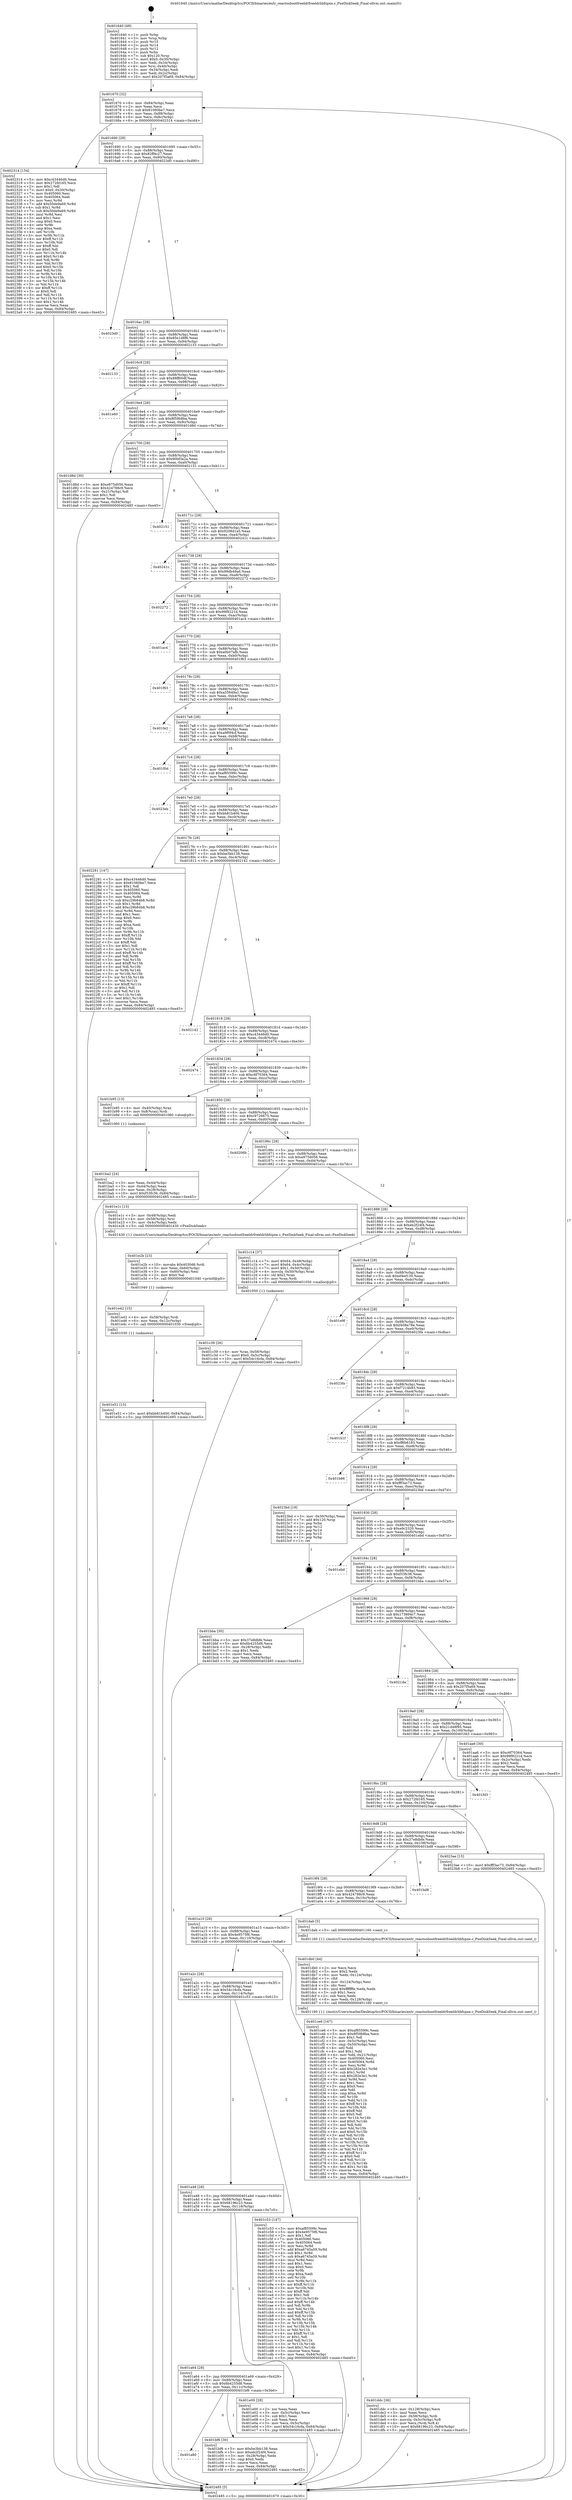 digraph "0x401640" {
  label = "0x401640 (/mnt/c/Users/mathe/Desktop/tcc/POCII/binaries/extr_reactosbootfreeldrfreeldrlibfspxe.c_PxeDiskSeek_Final-ollvm.out::main(0))"
  labelloc = "t"
  node[shape=record]

  Entry [label="",width=0.3,height=0.3,shape=circle,fillcolor=black,style=filled]
  "0x401670" [label="{
     0x401670 [32]\l
     | [instrs]\l
     &nbsp;&nbsp;0x401670 \<+6\>: mov -0x84(%rbp),%eax\l
     &nbsp;&nbsp;0x401676 \<+2\>: mov %eax,%ecx\l
     &nbsp;&nbsp;0x401678 \<+6\>: sub $0x81060be7,%ecx\l
     &nbsp;&nbsp;0x40167e \<+6\>: mov %eax,-0x88(%rbp)\l
     &nbsp;&nbsp;0x401684 \<+6\>: mov %ecx,-0x8c(%rbp)\l
     &nbsp;&nbsp;0x40168a \<+6\>: je 0000000000402314 \<main+0xcd4\>\l
  }"]
  "0x402314" [label="{
     0x402314 [154]\l
     | [instrs]\l
     &nbsp;&nbsp;0x402314 \<+5\>: mov $0xc43446d0,%eax\l
     &nbsp;&nbsp;0x402319 \<+5\>: mov $0x272fd165,%ecx\l
     &nbsp;&nbsp;0x40231e \<+2\>: mov $0x1,%dl\l
     &nbsp;&nbsp;0x402320 \<+7\>: movl $0x0,-0x30(%rbp)\l
     &nbsp;&nbsp;0x402327 \<+7\>: mov 0x405060,%esi\l
     &nbsp;&nbsp;0x40232e \<+7\>: mov 0x405064,%edi\l
     &nbsp;&nbsp;0x402335 \<+3\>: mov %esi,%r8d\l
     &nbsp;&nbsp;0x402338 \<+7\>: add $0x50de9a69,%r8d\l
     &nbsp;&nbsp;0x40233f \<+4\>: sub $0x1,%r8d\l
     &nbsp;&nbsp;0x402343 \<+7\>: sub $0x50de9a69,%r8d\l
     &nbsp;&nbsp;0x40234a \<+4\>: imul %r8d,%esi\l
     &nbsp;&nbsp;0x40234e \<+3\>: and $0x1,%esi\l
     &nbsp;&nbsp;0x402351 \<+3\>: cmp $0x0,%esi\l
     &nbsp;&nbsp;0x402354 \<+4\>: sete %r9b\l
     &nbsp;&nbsp;0x402358 \<+3\>: cmp $0xa,%edi\l
     &nbsp;&nbsp;0x40235b \<+4\>: setl %r10b\l
     &nbsp;&nbsp;0x40235f \<+3\>: mov %r9b,%r11b\l
     &nbsp;&nbsp;0x402362 \<+4\>: xor $0xff,%r11b\l
     &nbsp;&nbsp;0x402366 \<+3\>: mov %r10b,%bl\l
     &nbsp;&nbsp;0x402369 \<+3\>: xor $0xff,%bl\l
     &nbsp;&nbsp;0x40236c \<+3\>: xor $0x0,%dl\l
     &nbsp;&nbsp;0x40236f \<+3\>: mov %r11b,%r14b\l
     &nbsp;&nbsp;0x402372 \<+4\>: and $0x0,%r14b\l
     &nbsp;&nbsp;0x402376 \<+3\>: and %dl,%r9b\l
     &nbsp;&nbsp;0x402379 \<+3\>: mov %bl,%r15b\l
     &nbsp;&nbsp;0x40237c \<+4\>: and $0x0,%r15b\l
     &nbsp;&nbsp;0x402380 \<+3\>: and %dl,%r10b\l
     &nbsp;&nbsp;0x402383 \<+3\>: or %r9b,%r14b\l
     &nbsp;&nbsp;0x402386 \<+3\>: or %r10b,%r15b\l
     &nbsp;&nbsp;0x402389 \<+3\>: xor %r15b,%r14b\l
     &nbsp;&nbsp;0x40238c \<+3\>: or %bl,%r11b\l
     &nbsp;&nbsp;0x40238f \<+4\>: xor $0xff,%r11b\l
     &nbsp;&nbsp;0x402393 \<+3\>: or $0x0,%dl\l
     &nbsp;&nbsp;0x402396 \<+3\>: and %dl,%r11b\l
     &nbsp;&nbsp;0x402399 \<+3\>: or %r11b,%r14b\l
     &nbsp;&nbsp;0x40239c \<+4\>: test $0x1,%r14b\l
     &nbsp;&nbsp;0x4023a0 \<+3\>: cmovne %ecx,%eax\l
     &nbsp;&nbsp;0x4023a3 \<+6\>: mov %eax,-0x84(%rbp)\l
     &nbsp;&nbsp;0x4023a9 \<+5\>: jmp 0000000000402485 \<main+0xe45\>\l
  }"]
  "0x401690" [label="{
     0x401690 [28]\l
     | [instrs]\l
     &nbsp;&nbsp;0x401690 \<+5\>: jmp 0000000000401695 \<main+0x55\>\l
     &nbsp;&nbsp;0x401695 \<+6\>: mov -0x88(%rbp),%eax\l
     &nbsp;&nbsp;0x40169b \<+5\>: sub $0x82ff4c27,%eax\l
     &nbsp;&nbsp;0x4016a0 \<+6\>: mov %eax,-0x90(%rbp)\l
     &nbsp;&nbsp;0x4016a6 \<+6\>: je 00000000004023d0 \<main+0xd90\>\l
  }"]
  Exit [label="",width=0.3,height=0.3,shape=circle,fillcolor=black,style=filled,peripheries=2]
  "0x4023d0" [label="{
     0x4023d0\l
  }", style=dashed]
  "0x4016ac" [label="{
     0x4016ac [28]\l
     | [instrs]\l
     &nbsp;&nbsp;0x4016ac \<+5\>: jmp 00000000004016b1 \<main+0x71\>\l
     &nbsp;&nbsp;0x4016b1 \<+6\>: mov -0x88(%rbp),%eax\l
     &nbsp;&nbsp;0x4016b7 \<+5\>: sub $0x85e1d8f6,%eax\l
     &nbsp;&nbsp;0x4016bc \<+6\>: mov %eax,-0x94(%rbp)\l
     &nbsp;&nbsp;0x4016c2 \<+6\>: je 0000000000402133 \<main+0xaf3\>\l
  }"]
  "0x401e51" [label="{
     0x401e51 [15]\l
     | [instrs]\l
     &nbsp;&nbsp;0x401e51 \<+10\>: movl $0xbb81b400,-0x84(%rbp)\l
     &nbsp;&nbsp;0x401e5b \<+5\>: jmp 0000000000402485 \<main+0xe45\>\l
  }"]
  "0x402133" [label="{
     0x402133\l
  }", style=dashed]
  "0x4016c8" [label="{
     0x4016c8 [28]\l
     | [instrs]\l
     &nbsp;&nbsp;0x4016c8 \<+5\>: jmp 00000000004016cd \<main+0x8d\>\l
     &nbsp;&nbsp;0x4016cd \<+6\>: mov -0x88(%rbp),%eax\l
     &nbsp;&nbsp;0x4016d3 \<+5\>: sub $0x88ff00df,%eax\l
     &nbsp;&nbsp;0x4016d8 \<+6\>: mov %eax,-0x98(%rbp)\l
     &nbsp;&nbsp;0x4016de \<+6\>: je 0000000000401e60 \<main+0x820\>\l
  }"]
  "0x401e42" [label="{
     0x401e42 [15]\l
     | [instrs]\l
     &nbsp;&nbsp;0x401e42 \<+4\>: mov -0x58(%rbp),%rdi\l
     &nbsp;&nbsp;0x401e46 \<+6\>: mov %eax,-0x12c(%rbp)\l
     &nbsp;&nbsp;0x401e4c \<+5\>: call 0000000000401030 \<free@plt\>\l
     | [calls]\l
     &nbsp;&nbsp;0x401030 \{1\} (unknown)\l
  }"]
  "0x401e60" [label="{
     0x401e60\l
  }", style=dashed]
  "0x4016e4" [label="{
     0x4016e4 [28]\l
     | [instrs]\l
     &nbsp;&nbsp;0x4016e4 \<+5\>: jmp 00000000004016e9 \<main+0xa9\>\l
     &nbsp;&nbsp;0x4016e9 \<+6\>: mov -0x88(%rbp),%eax\l
     &nbsp;&nbsp;0x4016ef \<+5\>: sub $0x8f59b8ba,%eax\l
     &nbsp;&nbsp;0x4016f4 \<+6\>: mov %eax,-0x9c(%rbp)\l
     &nbsp;&nbsp;0x4016fa \<+6\>: je 0000000000401d8d \<main+0x74d\>\l
  }"]
  "0x401e2b" [label="{
     0x401e2b [23]\l
     | [instrs]\l
     &nbsp;&nbsp;0x401e2b \<+10\>: movabs $0x4030d6,%rdi\l
     &nbsp;&nbsp;0x401e35 \<+3\>: mov %eax,-0x60(%rbp)\l
     &nbsp;&nbsp;0x401e38 \<+3\>: mov -0x60(%rbp),%esi\l
     &nbsp;&nbsp;0x401e3b \<+2\>: mov $0x0,%al\l
     &nbsp;&nbsp;0x401e3d \<+5\>: call 0000000000401040 \<printf@plt\>\l
     | [calls]\l
     &nbsp;&nbsp;0x401040 \{1\} (unknown)\l
  }"]
  "0x401d8d" [label="{
     0x401d8d [30]\l
     | [instrs]\l
     &nbsp;&nbsp;0x401d8d \<+5\>: mov $0xe975d056,%eax\l
     &nbsp;&nbsp;0x401d92 \<+5\>: mov $0x424788c9,%ecx\l
     &nbsp;&nbsp;0x401d97 \<+3\>: mov -0x21(%rbp),%dl\l
     &nbsp;&nbsp;0x401d9a \<+3\>: test $0x1,%dl\l
     &nbsp;&nbsp;0x401d9d \<+3\>: cmovne %ecx,%eax\l
     &nbsp;&nbsp;0x401da0 \<+6\>: mov %eax,-0x84(%rbp)\l
     &nbsp;&nbsp;0x401da6 \<+5\>: jmp 0000000000402485 \<main+0xe45\>\l
  }"]
  "0x401700" [label="{
     0x401700 [28]\l
     | [instrs]\l
     &nbsp;&nbsp;0x401700 \<+5\>: jmp 0000000000401705 \<main+0xc5\>\l
     &nbsp;&nbsp;0x401705 \<+6\>: mov -0x88(%rbp),%eax\l
     &nbsp;&nbsp;0x40170b \<+5\>: sub $0x90bf3a2a,%eax\l
     &nbsp;&nbsp;0x401710 \<+6\>: mov %eax,-0xa0(%rbp)\l
     &nbsp;&nbsp;0x401716 \<+6\>: je 0000000000402151 \<main+0xb11\>\l
  }"]
  "0x401ddc" [label="{
     0x401ddc [36]\l
     | [instrs]\l
     &nbsp;&nbsp;0x401ddc \<+6\>: mov -0x128(%rbp),%ecx\l
     &nbsp;&nbsp;0x401de2 \<+3\>: imul %eax,%ecx\l
     &nbsp;&nbsp;0x401de5 \<+4\>: mov -0x58(%rbp),%rdi\l
     &nbsp;&nbsp;0x401de9 \<+4\>: movslq -0x5c(%rbp),%r8\l
     &nbsp;&nbsp;0x401ded \<+4\>: mov %ecx,(%rdi,%r8,4)\l
     &nbsp;&nbsp;0x401df1 \<+10\>: movl $0x68196c23,-0x84(%rbp)\l
     &nbsp;&nbsp;0x401dfb \<+5\>: jmp 0000000000402485 \<main+0xe45\>\l
  }"]
  "0x402151" [label="{
     0x402151\l
  }", style=dashed]
  "0x40171c" [label="{
     0x40171c [28]\l
     | [instrs]\l
     &nbsp;&nbsp;0x40171c \<+5\>: jmp 0000000000401721 \<main+0xe1\>\l
     &nbsp;&nbsp;0x401721 \<+6\>: mov -0x88(%rbp),%eax\l
     &nbsp;&nbsp;0x401727 \<+5\>: sub $0x9208d1a5,%eax\l
     &nbsp;&nbsp;0x40172c \<+6\>: mov %eax,-0xa4(%rbp)\l
     &nbsp;&nbsp;0x401732 \<+6\>: je 000000000040241c \<main+0xddc\>\l
  }"]
  "0x401db0" [label="{
     0x401db0 [44]\l
     | [instrs]\l
     &nbsp;&nbsp;0x401db0 \<+2\>: xor %ecx,%ecx\l
     &nbsp;&nbsp;0x401db2 \<+5\>: mov $0x2,%edx\l
     &nbsp;&nbsp;0x401db7 \<+6\>: mov %edx,-0x124(%rbp)\l
     &nbsp;&nbsp;0x401dbd \<+1\>: cltd\l
     &nbsp;&nbsp;0x401dbe \<+6\>: mov -0x124(%rbp),%esi\l
     &nbsp;&nbsp;0x401dc4 \<+2\>: idiv %esi\l
     &nbsp;&nbsp;0x401dc6 \<+6\>: imul $0xfffffffe,%edx,%edx\l
     &nbsp;&nbsp;0x401dcc \<+3\>: sub $0x1,%ecx\l
     &nbsp;&nbsp;0x401dcf \<+2\>: sub %ecx,%edx\l
     &nbsp;&nbsp;0x401dd1 \<+6\>: mov %edx,-0x128(%rbp)\l
     &nbsp;&nbsp;0x401dd7 \<+5\>: call 0000000000401160 \<next_i\>\l
     | [calls]\l
     &nbsp;&nbsp;0x401160 \{1\} (/mnt/c/Users/mathe/Desktop/tcc/POCII/binaries/extr_reactosbootfreeldrfreeldrlibfspxe.c_PxeDiskSeek_Final-ollvm.out::next_i)\l
  }"]
  "0x40241c" [label="{
     0x40241c\l
  }", style=dashed]
  "0x401738" [label="{
     0x401738 [28]\l
     | [instrs]\l
     &nbsp;&nbsp;0x401738 \<+5\>: jmp 000000000040173d \<main+0xfd\>\l
     &nbsp;&nbsp;0x40173d \<+6\>: mov -0x88(%rbp),%eax\l
     &nbsp;&nbsp;0x401743 \<+5\>: sub $0x99db49ad,%eax\l
     &nbsp;&nbsp;0x401748 \<+6\>: mov %eax,-0xa8(%rbp)\l
     &nbsp;&nbsp;0x40174e \<+6\>: je 0000000000402272 \<main+0xc32\>\l
  }"]
  "0x401c39" [label="{
     0x401c39 [26]\l
     | [instrs]\l
     &nbsp;&nbsp;0x401c39 \<+4\>: mov %rax,-0x58(%rbp)\l
     &nbsp;&nbsp;0x401c3d \<+7\>: movl $0x0,-0x5c(%rbp)\l
     &nbsp;&nbsp;0x401c44 \<+10\>: movl $0x54c16cfa,-0x84(%rbp)\l
     &nbsp;&nbsp;0x401c4e \<+5\>: jmp 0000000000402485 \<main+0xe45\>\l
  }"]
  "0x402272" [label="{
     0x402272\l
  }", style=dashed]
  "0x401754" [label="{
     0x401754 [28]\l
     | [instrs]\l
     &nbsp;&nbsp;0x401754 \<+5\>: jmp 0000000000401759 \<main+0x119\>\l
     &nbsp;&nbsp;0x401759 \<+6\>: mov -0x88(%rbp),%eax\l
     &nbsp;&nbsp;0x40175f \<+5\>: sub $0x99f9221d,%eax\l
     &nbsp;&nbsp;0x401764 \<+6\>: mov %eax,-0xac(%rbp)\l
     &nbsp;&nbsp;0x40176a \<+6\>: je 0000000000401ac4 \<main+0x484\>\l
  }"]
  "0x401a80" [label="{
     0x401a80\l
  }", style=dashed]
  "0x401ac4" [label="{
     0x401ac4\l
  }", style=dashed]
  "0x401770" [label="{
     0x401770 [28]\l
     | [instrs]\l
     &nbsp;&nbsp;0x401770 \<+5\>: jmp 0000000000401775 \<main+0x135\>\l
     &nbsp;&nbsp;0x401775 \<+6\>: mov -0x88(%rbp),%eax\l
     &nbsp;&nbsp;0x40177b \<+5\>: sub $0xa0b07afb,%eax\l
     &nbsp;&nbsp;0x401780 \<+6\>: mov %eax,-0xb0(%rbp)\l
     &nbsp;&nbsp;0x401786 \<+6\>: je 0000000000401f63 \<main+0x923\>\l
  }"]
  "0x401bf6" [label="{
     0x401bf6 [30]\l
     | [instrs]\l
     &nbsp;&nbsp;0x401bf6 \<+5\>: mov $0xbe3bb138,%eax\l
     &nbsp;&nbsp;0x401bfb \<+5\>: mov $0xeb2f24f4,%ecx\l
     &nbsp;&nbsp;0x401c00 \<+3\>: mov -0x28(%rbp),%edx\l
     &nbsp;&nbsp;0x401c03 \<+3\>: cmp $0x0,%edx\l
     &nbsp;&nbsp;0x401c06 \<+3\>: cmove %ecx,%eax\l
     &nbsp;&nbsp;0x401c09 \<+6\>: mov %eax,-0x84(%rbp)\l
     &nbsp;&nbsp;0x401c0f \<+5\>: jmp 0000000000402485 \<main+0xe45\>\l
  }"]
  "0x401f63" [label="{
     0x401f63\l
  }", style=dashed]
  "0x40178c" [label="{
     0x40178c [28]\l
     | [instrs]\l
     &nbsp;&nbsp;0x40178c \<+5\>: jmp 0000000000401791 \<main+0x151\>\l
     &nbsp;&nbsp;0x401791 \<+6\>: mov -0x88(%rbp),%eax\l
     &nbsp;&nbsp;0x401797 \<+5\>: sub $0xa55849a1,%eax\l
     &nbsp;&nbsp;0x40179c \<+6\>: mov %eax,-0xb4(%rbp)\l
     &nbsp;&nbsp;0x4017a2 \<+6\>: je 0000000000401fe2 \<main+0x9a2\>\l
  }"]
  "0x401a64" [label="{
     0x401a64 [28]\l
     | [instrs]\l
     &nbsp;&nbsp;0x401a64 \<+5\>: jmp 0000000000401a69 \<main+0x429\>\l
     &nbsp;&nbsp;0x401a69 \<+6\>: mov -0x88(%rbp),%eax\l
     &nbsp;&nbsp;0x401a6f \<+5\>: sub $0x6b4255d8,%eax\l
     &nbsp;&nbsp;0x401a74 \<+6\>: mov %eax,-0x11c(%rbp)\l
     &nbsp;&nbsp;0x401a7a \<+6\>: je 0000000000401bf6 \<main+0x5b6\>\l
  }"]
  "0x401fe2" [label="{
     0x401fe2\l
  }", style=dashed]
  "0x4017a8" [label="{
     0x4017a8 [28]\l
     | [instrs]\l
     &nbsp;&nbsp;0x4017a8 \<+5\>: jmp 00000000004017ad \<main+0x16d\>\l
     &nbsp;&nbsp;0x4017ad \<+6\>: mov -0x88(%rbp),%eax\l
     &nbsp;&nbsp;0x4017b3 \<+5\>: sub $0xa9f0f4cf,%eax\l
     &nbsp;&nbsp;0x4017b8 \<+6\>: mov %eax,-0xb8(%rbp)\l
     &nbsp;&nbsp;0x4017be \<+6\>: je 0000000000401f0d \<main+0x8cd\>\l
  }"]
  "0x401e00" [label="{
     0x401e00 [28]\l
     | [instrs]\l
     &nbsp;&nbsp;0x401e00 \<+2\>: xor %eax,%eax\l
     &nbsp;&nbsp;0x401e02 \<+3\>: mov -0x5c(%rbp),%ecx\l
     &nbsp;&nbsp;0x401e05 \<+3\>: sub $0x1,%eax\l
     &nbsp;&nbsp;0x401e08 \<+2\>: sub %eax,%ecx\l
     &nbsp;&nbsp;0x401e0a \<+3\>: mov %ecx,-0x5c(%rbp)\l
     &nbsp;&nbsp;0x401e0d \<+10\>: movl $0x54c16cfa,-0x84(%rbp)\l
     &nbsp;&nbsp;0x401e17 \<+5\>: jmp 0000000000402485 \<main+0xe45\>\l
  }"]
  "0x401f0d" [label="{
     0x401f0d\l
  }", style=dashed]
  "0x4017c4" [label="{
     0x4017c4 [28]\l
     | [instrs]\l
     &nbsp;&nbsp;0x4017c4 \<+5\>: jmp 00000000004017c9 \<main+0x189\>\l
     &nbsp;&nbsp;0x4017c9 \<+6\>: mov -0x88(%rbp),%eax\l
     &nbsp;&nbsp;0x4017cf \<+5\>: sub $0xaf85599c,%eax\l
     &nbsp;&nbsp;0x4017d4 \<+6\>: mov %eax,-0xbc(%rbp)\l
     &nbsp;&nbsp;0x4017da \<+6\>: je 00000000004023eb \<main+0xdab\>\l
  }"]
  "0x401a48" [label="{
     0x401a48 [28]\l
     | [instrs]\l
     &nbsp;&nbsp;0x401a48 \<+5\>: jmp 0000000000401a4d \<main+0x40d\>\l
     &nbsp;&nbsp;0x401a4d \<+6\>: mov -0x88(%rbp),%eax\l
     &nbsp;&nbsp;0x401a53 \<+5\>: sub $0x68196c23,%eax\l
     &nbsp;&nbsp;0x401a58 \<+6\>: mov %eax,-0x118(%rbp)\l
     &nbsp;&nbsp;0x401a5e \<+6\>: je 0000000000401e00 \<main+0x7c0\>\l
  }"]
  "0x4023eb" [label="{
     0x4023eb\l
  }", style=dashed]
  "0x4017e0" [label="{
     0x4017e0 [28]\l
     | [instrs]\l
     &nbsp;&nbsp;0x4017e0 \<+5\>: jmp 00000000004017e5 \<main+0x1a5\>\l
     &nbsp;&nbsp;0x4017e5 \<+6\>: mov -0x88(%rbp),%eax\l
     &nbsp;&nbsp;0x4017eb \<+5\>: sub $0xbb81b400,%eax\l
     &nbsp;&nbsp;0x4017f0 \<+6\>: mov %eax,-0xc0(%rbp)\l
     &nbsp;&nbsp;0x4017f6 \<+6\>: je 0000000000402281 \<main+0xc41\>\l
  }"]
  "0x401c53" [label="{
     0x401c53 [147]\l
     | [instrs]\l
     &nbsp;&nbsp;0x401c53 \<+5\>: mov $0xaf85599c,%eax\l
     &nbsp;&nbsp;0x401c58 \<+5\>: mov $0x4e9575f6,%ecx\l
     &nbsp;&nbsp;0x401c5d \<+2\>: mov $0x1,%dl\l
     &nbsp;&nbsp;0x401c5f \<+7\>: mov 0x405060,%esi\l
     &nbsp;&nbsp;0x401c66 \<+7\>: mov 0x405064,%edi\l
     &nbsp;&nbsp;0x401c6d \<+3\>: mov %esi,%r8d\l
     &nbsp;&nbsp;0x401c70 \<+7\>: add $0xa6745a59,%r8d\l
     &nbsp;&nbsp;0x401c77 \<+4\>: sub $0x1,%r8d\l
     &nbsp;&nbsp;0x401c7b \<+7\>: sub $0xa6745a59,%r8d\l
     &nbsp;&nbsp;0x401c82 \<+4\>: imul %r8d,%esi\l
     &nbsp;&nbsp;0x401c86 \<+3\>: and $0x1,%esi\l
     &nbsp;&nbsp;0x401c89 \<+3\>: cmp $0x0,%esi\l
     &nbsp;&nbsp;0x401c8c \<+4\>: sete %r9b\l
     &nbsp;&nbsp;0x401c90 \<+3\>: cmp $0xa,%edi\l
     &nbsp;&nbsp;0x401c93 \<+4\>: setl %r10b\l
     &nbsp;&nbsp;0x401c97 \<+3\>: mov %r9b,%r11b\l
     &nbsp;&nbsp;0x401c9a \<+4\>: xor $0xff,%r11b\l
     &nbsp;&nbsp;0x401c9e \<+3\>: mov %r10b,%bl\l
     &nbsp;&nbsp;0x401ca1 \<+3\>: xor $0xff,%bl\l
     &nbsp;&nbsp;0x401ca4 \<+3\>: xor $0x1,%dl\l
     &nbsp;&nbsp;0x401ca7 \<+3\>: mov %r11b,%r14b\l
     &nbsp;&nbsp;0x401caa \<+4\>: and $0xff,%r14b\l
     &nbsp;&nbsp;0x401cae \<+3\>: and %dl,%r9b\l
     &nbsp;&nbsp;0x401cb1 \<+3\>: mov %bl,%r15b\l
     &nbsp;&nbsp;0x401cb4 \<+4\>: and $0xff,%r15b\l
     &nbsp;&nbsp;0x401cb8 \<+3\>: and %dl,%r10b\l
     &nbsp;&nbsp;0x401cbb \<+3\>: or %r9b,%r14b\l
     &nbsp;&nbsp;0x401cbe \<+3\>: or %r10b,%r15b\l
     &nbsp;&nbsp;0x401cc1 \<+3\>: xor %r15b,%r14b\l
     &nbsp;&nbsp;0x401cc4 \<+3\>: or %bl,%r11b\l
     &nbsp;&nbsp;0x401cc7 \<+4\>: xor $0xff,%r11b\l
     &nbsp;&nbsp;0x401ccb \<+3\>: or $0x1,%dl\l
     &nbsp;&nbsp;0x401cce \<+3\>: and %dl,%r11b\l
     &nbsp;&nbsp;0x401cd1 \<+3\>: or %r11b,%r14b\l
     &nbsp;&nbsp;0x401cd4 \<+4\>: test $0x1,%r14b\l
     &nbsp;&nbsp;0x401cd8 \<+3\>: cmovne %ecx,%eax\l
     &nbsp;&nbsp;0x401cdb \<+6\>: mov %eax,-0x84(%rbp)\l
     &nbsp;&nbsp;0x401ce1 \<+5\>: jmp 0000000000402485 \<main+0xe45\>\l
  }"]
  "0x402281" [label="{
     0x402281 [147]\l
     | [instrs]\l
     &nbsp;&nbsp;0x402281 \<+5\>: mov $0xc43446d0,%eax\l
     &nbsp;&nbsp;0x402286 \<+5\>: mov $0x81060be7,%ecx\l
     &nbsp;&nbsp;0x40228b \<+2\>: mov $0x1,%dl\l
     &nbsp;&nbsp;0x40228d \<+7\>: mov 0x405060,%esi\l
     &nbsp;&nbsp;0x402294 \<+7\>: mov 0x405064,%edi\l
     &nbsp;&nbsp;0x40229b \<+3\>: mov %esi,%r8d\l
     &nbsp;&nbsp;0x40229e \<+7\>: sub $0xc29b84b8,%r8d\l
     &nbsp;&nbsp;0x4022a5 \<+4\>: sub $0x1,%r8d\l
     &nbsp;&nbsp;0x4022a9 \<+7\>: add $0xc29b84b8,%r8d\l
     &nbsp;&nbsp;0x4022b0 \<+4\>: imul %r8d,%esi\l
     &nbsp;&nbsp;0x4022b4 \<+3\>: and $0x1,%esi\l
     &nbsp;&nbsp;0x4022b7 \<+3\>: cmp $0x0,%esi\l
     &nbsp;&nbsp;0x4022ba \<+4\>: sete %r9b\l
     &nbsp;&nbsp;0x4022be \<+3\>: cmp $0xa,%edi\l
     &nbsp;&nbsp;0x4022c1 \<+4\>: setl %r10b\l
     &nbsp;&nbsp;0x4022c5 \<+3\>: mov %r9b,%r11b\l
     &nbsp;&nbsp;0x4022c8 \<+4\>: xor $0xff,%r11b\l
     &nbsp;&nbsp;0x4022cc \<+3\>: mov %r10b,%bl\l
     &nbsp;&nbsp;0x4022cf \<+3\>: xor $0xff,%bl\l
     &nbsp;&nbsp;0x4022d2 \<+3\>: xor $0x1,%dl\l
     &nbsp;&nbsp;0x4022d5 \<+3\>: mov %r11b,%r14b\l
     &nbsp;&nbsp;0x4022d8 \<+4\>: and $0xff,%r14b\l
     &nbsp;&nbsp;0x4022dc \<+3\>: and %dl,%r9b\l
     &nbsp;&nbsp;0x4022df \<+3\>: mov %bl,%r15b\l
     &nbsp;&nbsp;0x4022e2 \<+4\>: and $0xff,%r15b\l
     &nbsp;&nbsp;0x4022e6 \<+3\>: and %dl,%r10b\l
     &nbsp;&nbsp;0x4022e9 \<+3\>: or %r9b,%r14b\l
     &nbsp;&nbsp;0x4022ec \<+3\>: or %r10b,%r15b\l
     &nbsp;&nbsp;0x4022ef \<+3\>: xor %r15b,%r14b\l
     &nbsp;&nbsp;0x4022f2 \<+3\>: or %bl,%r11b\l
     &nbsp;&nbsp;0x4022f5 \<+4\>: xor $0xff,%r11b\l
     &nbsp;&nbsp;0x4022f9 \<+3\>: or $0x1,%dl\l
     &nbsp;&nbsp;0x4022fc \<+3\>: and %dl,%r11b\l
     &nbsp;&nbsp;0x4022ff \<+3\>: or %r11b,%r14b\l
     &nbsp;&nbsp;0x402302 \<+4\>: test $0x1,%r14b\l
     &nbsp;&nbsp;0x402306 \<+3\>: cmovne %ecx,%eax\l
     &nbsp;&nbsp;0x402309 \<+6\>: mov %eax,-0x84(%rbp)\l
     &nbsp;&nbsp;0x40230f \<+5\>: jmp 0000000000402485 \<main+0xe45\>\l
  }"]
  "0x4017fc" [label="{
     0x4017fc [28]\l
     | [instrs]\l
     &nbsp;&nbsp;0x4017fc \<+5\>: jmp 0000000000401801 \<main+0x1c1\>\l
     &nbsp;&nbsp;0x401801 \<+6\>: mov -0x88(%rbp),%eax\l
     &nbsp;&nbsp;0x401807 \<+5\>: sub $0xbe3bb138,%eax\l
     &nbsp;&nbsp;0x40180c \<+6\>: mov %eax,-0xc4(%rbp)\l
     &nbsp;&nbsp;0x401812 \<+6\>: je 0000000000402142 \<main+0xb02\>\l
  }"]
  "0x401a2c" [label="{
     0x401a2c [28]\l
     | [instrs]\l
     &nbsp;&nbsp;0x401a2c \<+5\>: jmp 0000000000401a31 \<main+0x3f1\>\l
     &nbsp;&nbsp;0x401a31 \<+6\>: mov -0x88(%rbp),%eax\l
     &nbsp;&nbsp;0x401a37 \<+5\>: sub $0x54c16cfa,%eax\l
     &nbsp;&nbsp;0x401a3c \<+6\>: mov %eax,-0x114(%rbp)\l
     &nbsp;&nbsp;0x401a42 \<+6\>: je 0000000000401c53 \<main+0x613\>\l
  }"]
  "0x402142" [label="{
     0x402142\l
  }", style=dashed]
  "0x401818" [label="{
     0x401818 [28]\l
     | [instrs]\l
     &nbsp;&nbsp;0x401818 \<+5\>: jmp 000000000040181d \<main+0x1dd\>\l
     &nbsp;&nbsp;0x40181d \<+6\>: mov -0x88(%rbp),%eax\l
     &nbsp;&nbsp;0x401823 \<+5\>: sub $0xc43446d0,%eax\l
     &nbsp;&nbsp;0x401828 \<+6\>: mov %eax,-0xc8(%rbp)\l
     &nbsp;&nbsp;0x40182e \<+6\>: je 0000000000402474 \<main+0xe34\>\l
  }"]
  "0x401ce6" [label="{
     0x401ce6 [167]\l
     | [instrs]\l
     &nbsp;&nbsp;0x401ce6 \<+5\>: mov $0xaf85599c,%eax\l
     &nbsp;&nbsp;0x401ceb \<+5\>: mov $0x8f59b8ba,%ecx\l
     &nbsp;&nbsp;0x401cf0 \<+2\>: mov $0x1,%dl\l
     &nbsp;&nbsp;0x401cf2 \<+3\>: mov -0x5c(%rbp),%esi\l
     &nbsp;&nbsp;0x401cf5 \<+3\>: cmp -0x50(%rbp),%esi\l
     &nbsp;&nbsp;0x401cf8 \<+4\>: setl %dil\l
     &nbsp;&nbsp;0x401cfc \<+4\>: and $0x1,%dil\l
     &nbsp;&nbsp;0x401d00 \<+4\>: mov %dil,-0x21(%rbp)\l
     &nbsp;&nbsp;0x401d04 \<+7\>: mov 0x405060,%esi\l
     &nbsp;&nbsp;0x401d0b \<+8\>: mov 0x405064,%r8d\l
     &nbsp;&nbsp;0x401d13 \<+3\>: mov %esi,%r9d\l
     &nbsp;&nbsp;0x401d16 \<+7\>: add $0x282e3e1,%r9d\l
     &nbsp;&nbsp;0x401d1d \<+4\>: sub $0x1,%r9d\l
     &nbsp;&nbsp;0x401d21 \<+7\>: sub $0x282e3e1,%r9d\l
     &nbsp;&nbsp;0x401d28 \<+4\>: imul %r9d,%esi\l
     &nbsp;&nbsp;0x401d2c \<+3\>: and $0x1,%esi\l
     &nbsp;&nbsp;0x401d2f \<+3\>: cmp $0x0,%esi\l
     &nbsp;&nbsp;0x401d32 \<+4\>: sete %dil\l
     &nbsp;&nbsp;0x401d36 \<+4\>: cmp $0xa,%r8d\l
     &nbsp;&nbsp;0x401d3a \<+4\>: setl %r10b\l
     &nbsp;&nbsp;0x401d3e \<+3\>: mov %dil,%r11b\l
     &nbsp;&nbsp;0x401d41 \<+4\>: xor $0xff,%r11b\l
     &nbsp;&nbsp;0x401d45 \<+3\>: mov %r10b,%bl\l
     &nbsp;&nbsp;0x401d48 \<+3\>: xor $0xff,%bl\l
     &nbsp;&nbsp;0x401d4b \<+3\>: xor $0x0,%dl\l
     &nbsp;&nbsp;0x401d4e \<+3\>: mov %r11b,%r14b\l
     &nbsp;&nbsp;0x401d51 \<+4\>: and $0x0,%r14b\l
     &nbsp;&nbsp;0x401d55 \<+3\>: and %dl,%dil\l
     &nbsp;&nbsp;0x401d58 \<+3\>: mov %bl,%r15b\l
     &nbsp;&nbsp;0x401d5b \<+4\>: and $0x0,%r15b\l
     &nbsp;&nbsp;0x401d5f \<+3\>: and %dl,%r10b\l
     &nbsp;&nbsp;0x401d62 \<+3\>: or %dil,%r14b\l
     &nbsp;&nbsp;0x401d65 \<+3\>: or %r10b,%r15b\l
     &nbsp;&nbsp;0x401d68 \<+3\>: xor %r15b,%r14b\l
     &nbsp;&nbsp;0x401d6b \<+3\>: or %bl,%r11b\l
     &nbsp;&nbsp;0x401d6e \<+4\>: xor $0xff,%r11b\l
     &nbsp;&nbsp;0x401d72 \<+3\>: or $0x0,%dl\l
     &nbsp;&nbsp;0x401d75 \<+3\>: and %dl,%r11b\l
     &nbsp;&nbsp;0x401d78 \<+3\>: or %r11b,%r14b\l
     &nbsp;&nbsp;0x401d7b \<+4\>: test $0x1,%r14b\l
     &nbsp;&nbsp;0x401d7f \<+3\>: cmovne %ecx,%eax\l
     &nbsp;&nbsp;0x401d82 \<+6\>: mov %eax,-0x84(%rbp)\l
     &nbsp;&nbsp;0x401d88 \<+5\>: jmp 0000000000402485 \<main+0xe45\>\l
  }"]
  "0x402474" [label="{
     0x402474\l
  }", style=dashed]
  "0x401834" [label="{
     0x401834 [28]\l
     | [instrs]\l
     &nbsp;&nbsp;0x401834 \<+5\>: jmp 0000000000401839 \<main+0x1f9\>\l
     &nbsp;&nbsp;0x401839 \<+6\>: mov -0x88(%rbp),%eax\l
     &nbsp;&nbsp;0x40183f \<+5\>: sub $0xc6f70364,%eax\l
     &nbsp;&nbsp;0x401844 \<+6\>: mov %eax,-0xcc(%rbp)\l
     &nbsp;&nbsp;0x40184a \<+6\>: je 0000000000401b95 \<main+0x555\>\l
  }"]
  "0x401a10" [label="{
     0x401a10 [28]\l
     | [instrs]\l
     &nbsp;&nbsp;0x401a10 \<+5\>: jmp 0000000000401a15 \<main+0x3d5\>\l
     &nbsp;&nbsp;0x401a15 \<+6\>: mov -0x88(%rbp),%eax\l
     &nbsp;&nbsp;0x401a1b \<+5\>: sub $0x4e9575f6,%eax\l
     &nbsp;&nbsp;0x401a20 \<+6\>: mov %eax,-0x110(%rbp)\l
     &nbsp;&nbsp;0x401a26 \<+6\>: je 0000000000401ce6 \<main+0x6a6\>\l
  }"]
  "0x401b95" [label="{
     0x401b95 [13]\l
     | [instrs]\l
     &nbsp;&nbsp;0x401b95 \<+4\>: mov -0x40(%rbp),%rax\l
     &nbsp;&nbsp;0x401b99 \<+4\>: mov 0x8(%rax),%rdi\l
     &nbsp;&nbsp;0x401b9d \<+5\>: call 0000000000401060 \<atoi@plt\>\l
     | [calls]\l
     &nbsp;&nbsp;0x401060 \{1\} (unknown)\l
  }"]
  "0x401850" [label="{
     0x401850 [28]\l
     | [instrs]\l
     &nbsp;&nbsp;0x401850 \<+5\>: jmp 0000000000401855 \<main+0x215\>\l
     &nbsp;&nbsp;0x401855 \<+6\>: mov -0x88(%rbp),%eax\l
     &nbsp;&nbsp;0x40185b \<+5\>: sub $0xc9726675,%eax\l
     &nbsp;&nbsp;0x401860 \<+6\>: mov %eax,-0xd0(%rbp)\l
     &nbsp;&nbsp;0x401866 \<+6\>: je 000000000040206b \<main+0xa2b\>\l
  }"]
  "0x401dab" [label="{
     0x401dab [5]\l
     | [instrs]\l
     &nbsp;&nbsp;0x401dab \<+5\>: call 0000000000401160 \<next_i\>\l
     | [calls]\l
     &nbsp;&nbsp;0x401160 \{1\} (/mnt/c/Users/mathe/Desktop/tcc/POCII/binaries/extr_reactosbootfreeldrfreeldrlibfspxe.c_PxeDiskSeek_Final-ollvm.out::next_i)\l
  }"]
  "0x40206b" [label="{
     0x40206b\l
  }", style=dashed]
  "0x40186c" [label="{
     0x40186c [28]\l
     | [instrs]\l
     &nbsp;&nbsp;0x40186c \<+5\>: jmp 0000000000401871 \<main+0x231\>\l
     &nbsp;&nbsp;0x401871 \<+6\>: mov -0x88(%rbp),%eax\l
     &nbsp;&nbsp;0x401877 \<+5\>: sub $0xe975d056,%eax\l
     &nbsp;&nbsp;0x40187c \<+6\>: mov %eax,-0xd4(%rbp)\l
     &nbsp;&nbsp;0x401882 \<+6\>: je 0000000000401e1c \<main+0x7dc\>\l
  }"]
  "0x4019f4" [label="{
     0x4019f4 [28]\l
     | [instrs]\l
     &nbsp;&nbsp;0x4019f4 \<+5\>: jmp 00000000004019f9 \<main+0x3b9\>\l
     &nbsp;&nbsp;0x4019f9 \<+6\>: mov -0x88(%rbp),%eax\l
     &nbsp;&nbsp;0x4019ff \<+5\>: sub $0x424788c9,%eax\l
     &nbsp;&nbsp;0x401a04 \<+6\>: mov %eax,-0x10c(%rbp)\l
     &nbsp;&nbsp;0x401a0a \<+6\>: je 0000000000401dab \<main+0x76b\>\l
  }"]
  "0x401e1c" [label="{
     0x401e1c [15]\l
     | [instrs]\l
     &nbsp;&nbsp;0x401e1c \<+3\>: mov -0x48(%rbp),%edi\l
     &nbsp;&nbsp;0x401e1f \<+4\>: mov -0x58(%rbp),%rsi\l
     &nbsp;&nbsp;0x401e23 \<+3\>: mov -0x4c(%rbp),%edx\l
     &nbsp;&nbsp;0x401e26 \<+5\>: call 0000000000401430 \<PxeDiskSeek\>\l
     | [calls]\l
     &nbsp;&nbsp;0x401430 \{1\} (/mnt/c/Users/mathe/Desktop/tcc/POCII/binaries/extr_reactosbootfreeldrfreeldrlibfspxe.c_PxeDiskSeek_Final-ollvm.out::PxeDiskSeek)\l
  }"]
  "0x401888" [label="{
     0x401888 [28]\l
     | [instrs]\l
     &nbsp;&nbsp;0x401888 \<+5\>: jmp 000000000040188d \<main+0x24d\>\l
     &nbsp;&nbsp;0x40188d \<+6\>: mov -0x88(%rbp),%eax\l
     &nbsp;&nbsp;0x401893 \<+5\>: sub $0xeb2f24f4,%eax\l
     &nbsp;&nbsp;0x401898 \<+6\>: mov %eax,-0xd8(%rbp)\l
     &nbsp;&nbsp;0x40189e \<+6\>: je 0000000000401c14 \<main+0x5d4\>\l
  }"]
  "0x401bd8" [label="{
     0x401bd8\l
  }", style=dashed]
  "0x401c14" [label="{
     0x401c14 [37]\l
     | [instrs]\l
     &nbsp;&nbsp;0x401c14 \<+7\>: movl $0x64,-0x48(%rbp)\l
     &nbsp;&nbsp;0x401c1b \<+7\>: movl $0x64,-0x4c(%rbp)\l
     &nbsp;&nbsp;0x401c22 \<+7\>: movl $0x1,-0x50(%rbp)\l
     &nbsp;&nbsp;0x401c29 \<+4\>: movslq -0x50(%rbp),%rax\l
     &nbsp;&nbsp;0x401c2d \<+4\>: shl $0x2,%rax\l
     &nbsp;&nbsp;0x401c31 \<+3\>: mov %rax,%rdi\l
     &nbsp;&nbsp;0x401c34 \<+5\>: call 0000000000401050 \<malloc@plt\>\l
     | [calls]\l
     &nbsp;&nbsp;0x401050 \{1\} (unknown)\l
  }"]
  "0x4018a4" [label="{
     0x4018a4 [28]\l
     | [instrs]\l
     &nbsp;&nbsp;0x4018a4 \<+5\>: jmp 00000000004018a9 \<main+0x269\>\l
     &nbsp;&nbsp;0x4018a9 \<+6\>: mov -0x88(%rbp),%eax\l
     &nbsp;&nbsp;0x4018af \<+5\>: sub $0xef4ef130,%eax\l
     &nbsp;&nbsp;0x4018b4 \<+6\>: mov %eax,-0xdc(%rbp)\l
     &nbsp;&nbsp;0x4018ba \<+6\>: je 0000000000401e9f \<main+0x85f\>\l
  }"]
  "0x4019d8" [label="{
     0x4019d8 [28]\l
     | [instrs]\l
     &nbsp;&nbsp;0x4019d8 \<+5\>: jmp 00000000004019dd \<main+0x39d\>\l
     &nbsp;&nbsp;0x4019dd \<+6\>: mov -0x88(%rbp),%eax\l
     &nbsp;&nbsp;0x4019e3 \<+5\>: sub $0x37e8dbfe,%eax\l
     &nbsp;&nbsp;0x4019e8 \<+6\>: mov %eax,-0x108(%rbp)\l
     &nbsp;&nbsp;0x4019ee \<+6\>: je 0000000000401bd8 \<main+0x598\>\l
  }"]
  "0x401e9f" [label="{
     0x401e9f\l
  }", style=dashed]
  "0x4018c0" [label="{
     0x4018c0 [28]\l
     | [instrs]\l
     &nbsp;&nbsp;0x4018c0 \<+5\>: jmp 00000000004018c5 \<main+0x285\>\l
     &nbsp;&nbsp;0x4018c5 \<+6\>: mov -0x88(%rbp),%eax\l
     &nbsp;&nbsp;0x4018cb \<+5\>: sub $0xf408a78e,%eax\l
     &nbsp;&nbsp;0x4018d0 \<+6\>: mov %eax,-0xe0(%rbp)\l
     &nbsp;&nbsp;0x4018d6 \<+6\>: je 00000000004023fa \<main+0xdba\>\l
  }"]
  "0x4023ae" [label="{
     0x4023ae [15]\l
     | [instrs]\l
     &nbsp;&nbsp;0x4023ae \<+10\>: movl $0xfff3ac73,-0x84(%rbp)\l
     &nbsp;&nbsp;0x4023b8 \<+5\>: jmp 0000000000402485 \<main+0xe45\>\l
  }"]
  "0x4023fa" [label="{
     0x4023fa\l
  }", style=dashed]
  "0x4018dc" [label="{
     0x4018dc [28]\l
     | [instrs]\l
     &nbsp;&nbsp;0x4018dc \<+5\>: jmp 00000000004018e1 \<main+0x2a1\>\l
     &nbsp;&nbsp;0x4018e1 \<+6\>: mov -0x88(%rbp),%eax\l
     &nbsp;&nbsp;0x4018e7 \<+5\>: sub $0xf7214b93,%eax\l
     &nbsp;&nbsp;0x4018ec \<+6\>: mov %eax,-0xe4(%rbp)\l
     &nbsp;&nbsp;0x4018f2 \<+6\>: je 0000000000401b1f \<main+0x4df\>\l
  }"]
  "0x4019bc" [label="{
     0x4019bc [28]\l
     | [instrs]\l
     &nbsp;&nbsp;0x4019bc \<+5\>: jmp 00000000004019c1 \<main+0x381\>\l
     &nbsp;&nbsp;0x4019c1 \<+6\>: mov -0x88(%rbp),%eax\l
     &nbsp;&nbsp;0x4019c7 \<+5\>: sub $0x272fd165,%eax\l
     &nbsp;&nbsp;0x4019cc \<+6\>: mov %eax,-0x104(%rbp)\l
     &nbsp;&nbsp;0x4019d2 \<+6\>: je 00000000004023ae \<main+0xd6e\>\l
  }"]
  "0x401b1f" [label="{
     0x401b1f\l
  }", style=dashed]
  "0x4018f8" [label="{
     0x4018f8 [28]\l
     | [instrs]\l
     &nbsp;&nbsp;0x4018f8 \<+5\>: jmp 00000000004018fd \<main+0x2bd\>\l
     &nbsp;&nbsp;0x4018fd \<+6\>: mov -0x88(%rbp),%eax\l
     &nbsp;&nbsp;0x401903 \<+5\>: sub $0xff6b6183,%eax\l
     &nbsp;&nbsp;0x401908 \<+6\>: mov %eax,-0xe8(%rbp)\l
     &nbsp;&nbsp;0x40190e \<+6\>: je 0000000000401b86 \<main+0x546\>\l
  }"]
  "0x401fd3" [label="{
     0x401fd3\l
  }", style=dashed]
  "0x401b86" [label="{
     0x401b86\l
  }", style=dashed]
  "0x401914" [label="{
     0x401914 [28]\l
     | [instrs]\l
     &nbsp;&nbsp;0x401914 \<+5\>: jmp 0000000000401919 \<main+0x2d9\>\l
     &nbsp;&nbsp;0x401919 \<+6\>: mov -0x88(%rbp),%eax\l
     &nbsp;&nbsp;0x40191f \<+5\>: sub $0xfff3ac73,%eax\l
     &nbsp;&nbsp;0x401924 \<+6\>: mov %eax,-0xec(%rbp)\l
     &nbsp;&nbsp;0x40192a \<+6\>: je 00000000004023bd \<main+0xd7d\>\l
  }"]
  "0x401ba2" [label="{
     0x401ba2 [24]\l
     | [instrs]\l
     &nbsp;&nbsp;0x401ba2 \<+3\>: mov %eax,-0x44(%rbp)\l
     &nbsp;&nbsp;0x401ba5 \<+3\>: mov -0x44(%rbp),%eax\l
     &nbsp;&nbsp;0x401ba8 \<+3\>: mov %eax,-0x28(%rbp)\l
     &nbsp;&nbsp;0x401bab \<+10\>: movl $0xf33fc36,-0x84(%rbp)\l
     &nbsp;&nbsp;0x401bb5 \<+5\>: jmp 0000000000402485 \<main+0xe45\>\l
  }"]
  "0x4023bd" [label="{
     0x4023bd [19]\l
     | [instrs]\l
     &nbsp;&nbsp;0x4023bd \<+3\>: mov -0x30(%rbp),%eax\l
     &nbsp;&nbsp;0x4023c0 \<+7\>: add $0x120,%rsp\l
     &nbsp;&nbsp;0x4023c7 \<+1\>: pop %rbx\l
     &nbsp;&nbsp;0x4023c8 \<+2\>: pop %r12\l
     &nbsp;&nbsp;0x4023ca \<+2\>: pop %r14\l
     &nbsp;&nbsp;0x4023cc \<+2\>: pop %r15\l
     &nbsp;&nbsp;0x4023ce \<+1\>: pop %rbp\l
     &nbsp;&nbsp;0x4023cf \<+1\>: ret\l
  }"]
  "0x401930" [label="{
     0x401930 [28]\l
     | [instrs]\l
     &nbsp;&nbsp;0x401930 \<+5\>: jmp 0000000000401935 \<main+0x2f5\>\l
     &nbsp;&nbsp;0x401935 \<+6\>: mov -0x88(%rbp),%eax\l
     &nbsp;&nbsp;0x40193b \<+5\>: sub $0xe9c2320,%eax\l
     &nbsp;&nbsp;0x401940 \<+6\>: mov %eax,-0xf0(%rbp)\l
     &nbsp;&nbsp;0x401946 \<+6\>: je 0000000000401ebd \<main+0x87d\>\l
  }"]
  "0x401640" [label="{
     0x401640 [48]\l
     | [instrs]\l
     &nbsp;&nbsp;0x401640 \<+1\>: push %rbp\l
     &nbsp;&nbsp;0x401641 \<+3\>: mov %rsp,%rbp\l
     &nbsp;&nbsp;0x401644 \<+2\>: push %r15\l
     &nbsp;&nbsp;0x401646 \<+2\>: push %r14\l
     &nbsp;&nbsp;0x401648 \<+2\>: push %r12\l
     &nbsp;&nbsp;0x40164a \<+1\>: push %rbx\l
     &nbsp;&nbsp;0x40164b \<+7\>: sub $0x120,%rsp\l
     &nbsp;&nbsp;0x401652 \<+7\>: movl $0x0,-0x30(%rbp)\l
     &nbsp;&nbsp;0x401659 \<+3\>: mov %edi,-0x34(%rbp)\l
     &nbsp;&nbsp;0x40165c \<+4\>: mov %rsi,-0x40(%rbp)\l
     &nbsp;&nbsp;0x401660 \<+3\>: mov -0x34(%rbp),%edi\l
     &nbsp;&nbsp;0x401663 \<+3\>: mov %edi,-0x2c(%rbp)\l
     &nbsp;&nbsp;0x401666 \<+10\>: movl $0x207f5a69,-0x84(%rbp)\l
  }"]
  "0x401ebd" [label="{
     0x401ebd\l
  }", style=dashed]
  "0x40194c" [label="{
     0x40194c [28]\l
     | [instrs]\l
     &nbsp;&nbsp;0x40194c \<+5\>: jmp 0000000000401951 \<main+0x311\>\l
     &nbsp;&nbsp;0x401951 \<+6\>: mov -0x88(%rbp),%eax\l
     &nbsp;&nbsp;0x401957 \<+5\>: sub $0xf33fc36,%eax\l
     &nbsp;&nbsp;0x40195c \<+6\>: mov %eax,-0xf4(%rbp)\l
     &nbsp;&nbsp;0x401962 \<+6\>: je 0000000000401bba \<main+0x57a\>\l
  }"]
  "0x402485" [label="{
     0x402485 [5]\l
     | [instrs]\l
     &nbsp;&nbsp;0x402485 \<+5\>: jmp 0000000000401670 \<main+0x30\>\l
  }"]
  "0x401bba" [label="{
     0x401bba [30]\l
     | [instrs]\l
     &nbsp;&nbsp;0x401bba \<+5\>: mov $0x37e8dbfe,%eax\l
     &nbsp;&nbsp;0x401bbf \<+5\>: mov $0x6b4255d8,%ecx\l
     &nbsp;&nbsp;0x401bc4 \<+3\>: mov -0x28(%rbp),%edx\l
     &nbsp;&nbsp;0x401bc7 \<+3\>: cmp $0x1,%edx\l
     &nbsp;&nbsp;0x401bca \<+3\>: cmovl %ecx,%eax\l
     &nbsp;&nbsp;0x401bcd \<+6\>: mov %eax,-0x84(%rbp)\l
     &nbsp;&nbsp;0x401bd3 \<+5\>: jmp 0000000000402485 \<main+0xe45\>\l
  }"]
  "0x401968" [label="{
     0x401968 [28]\l
     | [instrs]\l
     &nbsp;&nbsp;0x401968 \<+5\>: jmp 000000000040196d \<main+0x32d\>\l
     &nbsp;&nbsp;0x40196d \<+6\>: mov -0x88(%rbp),%eax\l
     &nbsp;&nbsp;0x401973 \<+5\>: sub $0x173894c7,%eax\l
     &nbsp;&nbsp;0x401978 \<+6\>: mov %eax,-0xf8(%rbp)\l
     &nbsp;&nbsp;0x40197e \<+6\>: je 00000000004021da \<main+0xb9a\>\l
  }"]
  "0x4019a0" [label="{
     0x4019a0 [28]\l
     | [instrs]\l
     &nbsp;&nbsp;0x4019a0 \<+5\>: jmp 00000000004019a5 \<main+0x365\>\l
     &nbsp;&nbsp;0x4019a5 \<+6\>: mov -0x88(%rbp),%eax\l
     &nbsp;&nbsp;0x4019ab \<+5\>: sub $0x21d48f95,%eax\l
     &nbsp;&nbsp;0x4019b0 \<+6\>: mov %eax,-0x100(%rbp)\l
     &nbsp;&nbsp;0x4019b6 \<+6\>: je 0000000000401fd3 \<main+0x993\>\l
  }"]
  "0x4021da" [label="{
     0x4021da\l
  }", style=dashed]
  "0x401984" [label="{
     0x401984 [28]\l
     | [instrs]\l
     &nbsp;&nbsp;0x401984 \<+5\>: jmp 0000000000401989 \<main+0x349\>\l
     &nbsp;&nbsp;0x401989 \<+6\>: mov -0x88(%rbp),%eax\l
     &nbsp;&nbsp;0x40198f \<+5\>: sub $0x207f5a69,%eax\l
     &nbsp;&nbsp;0x401994 \<+6\>: mov %eax,-0xfc(%rbp)\l
     &nbsp;&nbsp;0x40199a \<+6\>: je 0000000000401aa6 \<main+0x466\>\l
  }"]
  "0x401aa6" [label="{
     0x401aa6 [30]\l
     | [instrs]\l
     &nbsp;&nbsp;0x401aa6 \<+5\>: mov $0xc6f70364,%eax\l
     &nbsp;&nbsp;0x401aab \<+5\>: mov $0x99f9221d,%ecx\l
     &nbsp;&nbsp;0x401ab0 \<+3\>: mov -0x2c(%rbp),%edx\l
     &nbsp;&nbsp;0x401ab3 \<+3\>: cmp $0x2,%edx\l
     &nbsp;&nbsp;0x401ab6 \<+3\>: cmovne %ecx,%eax\l
     &nbsp;&nbsp;0x401ab9 \<+6\>: mov %eax,-0x84(%rbp)\l
     &nbsp;&nbsp;0x401abf \<+5\>: jmp 0000000000402485 \<main+0xe45\>\l
  }"]
  Entry -> "0x401640" [label=" 1"]
  "0x401670" -> "0x402314" [label=" 1"]
  "0x401670" -> "0x401690" [label=" 17"]
  "0x4023bd" -> Exit [label=" 1"]
  "0x401690" -> "0x4023d0" [label=" 0"]
  "0x401690" -> "0x4016ac" [label=" 17"]
  "0x4023ae" -> "0x402485" [label=" 1"]
  "0x4016ac" -> "0x402133" [label=" 0"]
  "0x4016ac" -> "0x4016c8" [label=" 17"]
  "0x402314" -> "0x402485" [label=" 1"]
  "0x4016c8" -> "0x401e60" [label=" 0"]
  "0x4016c8" -> "0x4016e4" [label=" 17"]
  "0x402281" -> "0x402485" [label=" 1"]
  "0x4016e4" -> "0x401d8d" [label=" 2"]
  "0x4016e4" -> "0x401700" [label=" 15"]
  "0x401e51" -> "0x402485" [label=" 1"]
  "0x401700" -> "0x402151" [label=" 0"]
  "0x401700" -> "0x40171c" [label=" 15"]
  "0x401e42" -> "0x401e51" [label=" 1"]
  "0x40171c" -> "0x40241c" [label=" 0"]
  "0x40171c" -> "0x401738" [label=" 15"]
  "0x401e2b" -> "0x401e42" [label=" 1"]
  "0x401738" -> "0x402272" [label=" 0"]
  "0x401738" -> "0x401754" [label=" 15"]
  "0x401e1c" -> "0x401e2b" [label=" 1"]
  "0x401754" -> "0x401ac4" [label=" 0"]
  "0x401754" -> "0x401770" [label=" 15"]
  "0x401e00" -> "0x402485" [label=" 1"]
  "0x401770" -> "0x401f63" [label=" 0"]
  "0x401770" -> "0x40178c" [label=" 15"]
  "0x401ddc" -> "0x402485" [label=" 1"]
  "0x40178c" -> "0x401fe2" [label=" 0"]
  "0x40178c" -> "0x4017a8" [label=" 15"]
  "0x401dab" -> "0x401db0" [label=" 1"]
  "0x4017a8" -> "0x401f0d" [label=" 0"]
  "0x4017a8" -> "0x4017c4" [label=" 15"]
  "0x401d8d" -> "0x402485" [label=" 2"]
  "0x4017c4" -> "0x4023eb" [label=" 0"]
  "0x4017c4" -> "0x4017e0" [label=" 15"]
  "0x401c53" -> "0x402485" [label=" 2"]
  "0x4017e0" -> "0x402281" [label=" 1"]
  "0x4017e0" -> "0x4017fc" [label=" 14"]
  "0x401c39" -> "0x402485" [label=" 1"]
  "0x4017fc" -> "0x402142" [label=" 0"]
  "0x4017fc" -> "0x401818" [label=" 14"]
  "0x401bf6" -> "0x402485" [label=" 1"]
  "0x401818" -> "0x402474" [label=" 0"]
  "0x401818" -> "0x401834" [label=" 14"]
  "0x401a64" -> "0x401a80" [label=" 0"]
  "0x401834" -> "0x401b95" [label=" 1"]
  "0x401834" -> "0x401850" [label=" 13"]
  "0x401db0" -> "0x401ddc" [label=" 1"]
  "0x401850" -> "0x40206b" [label=" 0"]
  "0x401850" -> "0x40186c" [label=" 13"]
  "0x401a48" -> "0x401a64" [label=" 1"]
  "0x40186c" -> "0x401e1c" [label=" 1"]
  "0x40186c" -> "0x401888" [label=" 12"]
  "0x401ce6" -> "0x402485" [label=" 2"]
  "0x401888" -> "0x401c14" [label=" 1"]
  "0x401888" -> "0x4018a4" [label=" 11"]
  "0x401a2c" -> "0x401a48" [label=" 2"]
  "0x4018a4" -> "0x401e9f" [label=" 0"]
  "0x4018a4" -> "0x4018c0" [label=" 11"]
  "0x401c14" -> "0x401c39" [label=" 1"]
  "0x4018c0" -> "0x4023fa" [label=" 0"]
  "0x4018c0" -> "0x4018dc" [label=" 11"]
  "0x401a10" -> "0x401a2c" [label=" 4"]
  "0x4018dc" -> "0x401b1f" [label=" 0"]
  "0x4018dc" -> "0x4018f8" [label=" 11"]
  "0x401a64" -> "0x401bf6" [label=" 1"]
  "0x4018f8" -> "0x401b86" [label=" 0"]
  "0x4018f8" -> "0x401914" [label=" 11"]
  "0x4019f4" -> "0x401a10" [label=" 6"]
  "0x401914" -> "0x4023bd" [label=" 1"]
  "0x401914" -> "0x401930" [label=" 10"]
  "0x401a48" -> "0x401e00" [label=" 1"]
  "0x401930" -> "0x401ebd" [label=" 0"]
  "0x401930" -> "0x40194c" [label=" 10"]
  "0x4019d8" -> "0x4019f4" [label=" 7"]
  "0x40194c" -> "0x401bba" [label=" 1"]
  "0x40194c" -> "0x401968" [label=" 9"]
  "0x4019d8" -> "0x401bd8" [label=" 0"]
  "0x401968" -> "0x4021da" [label=" 0"]
  "0x401968" -> "0x401984" [label=" 9"]
  "0x401a2c" -> "0x401c53" [label=" 2"]
  "0x401984" -> "0x401aa6" [label=" 1"]
  "0x401984" -> "0x4019a0" [label=" 8"]
  "0x401aa6" -> "0x402485" [label=" 1"]
  "0x401640" -> "0x401670" [label=" 1"]
  "0x402485" -> "0x401670" [label=" 17"]
  "0x401b95" -> "0x401ba2" [label=" 1"]
  "0x401ba2" -> "0x402485" [label=" 1"]
  "0x401bba" -> "0x402485" [label=" 1"]
  "0x4019f4" -> "0x401dab" [label=" 1"]
  "0x4019a0" -> "0x401fd3" [label=" 0"]
  "0x4019a0" -> "0x4019bc" [label=" 8"]
  "0x401a10" -> "0x401ce6" [label=" 2"]
  "0x4019bc" -> "0x4023ae" [label=" 1"]
  "0x4019bc" -> "0x4019d8" [label=" 7"]
}
